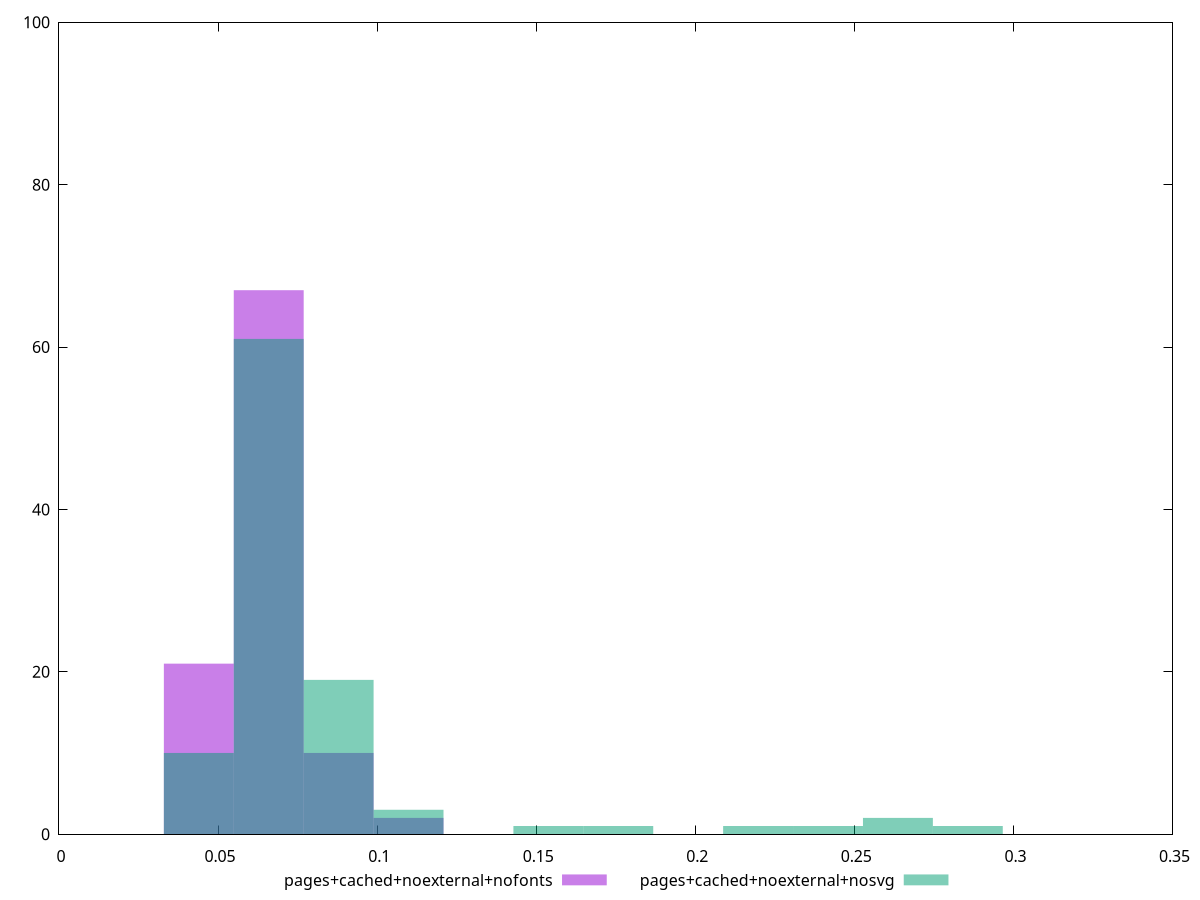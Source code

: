 reset
set terminal svg size 640, 500 enhanced background rgb 'white'
set output "reprap/network-rtt/comparison/histogram/6_vs_7.svg"

$pagesCachedNoexternalNofonts <<EOF
0.10987092986027493 2
0.04394837194410997 21
0.08789674388821994 10
0.06592255791616496 67
EOF

$pagesCachedNoexternalNosvg <<EOF
0.06592255791616496 61
0.08789674388821994 19
0.24171604569260485 1
0.10987092986027493 3
0.1538193018043849 1
0.04394837194410997 10
0.21974185972054985 1
0.17579348777643988 1
0.2636902316646598 2
0.2856644176367148 1
EOF

set key outside below
set boxwidth 0.021974185972054985
set yrange [0:100]
set style fill transparent solid 0.5 noborder

plot \
  $pagesCachedNoexternalNofonts title "pages+cached+noexternal+nofonts" with boxes, \
  $pagesCachedNoexternalNosvg title "pages+cached+noexternal+nosvg" with boxes, \


reset